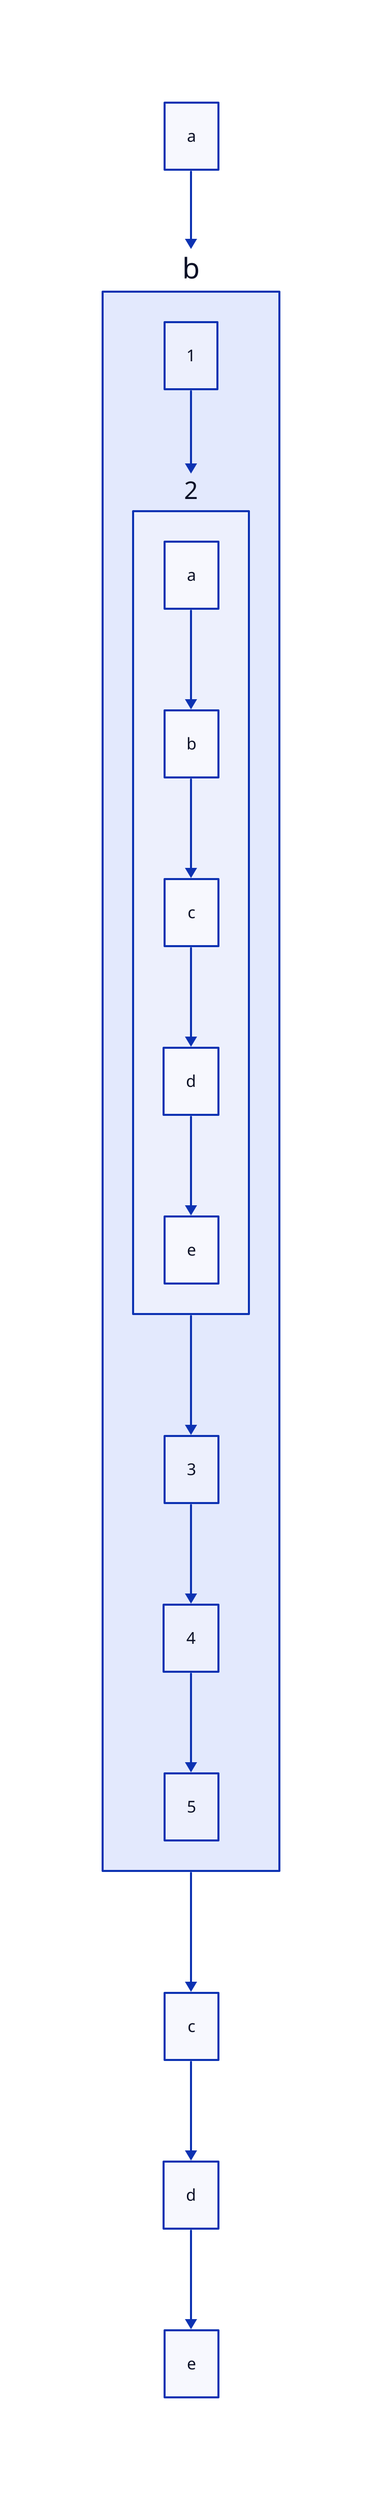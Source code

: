 a -> b -> c -> d -> e
b: {
  direction: right
  1 -> 2 -> 3 -> 4 -> 5

  2: {
    direction: up
    a -> b -> c -> d -> e
  }
}
